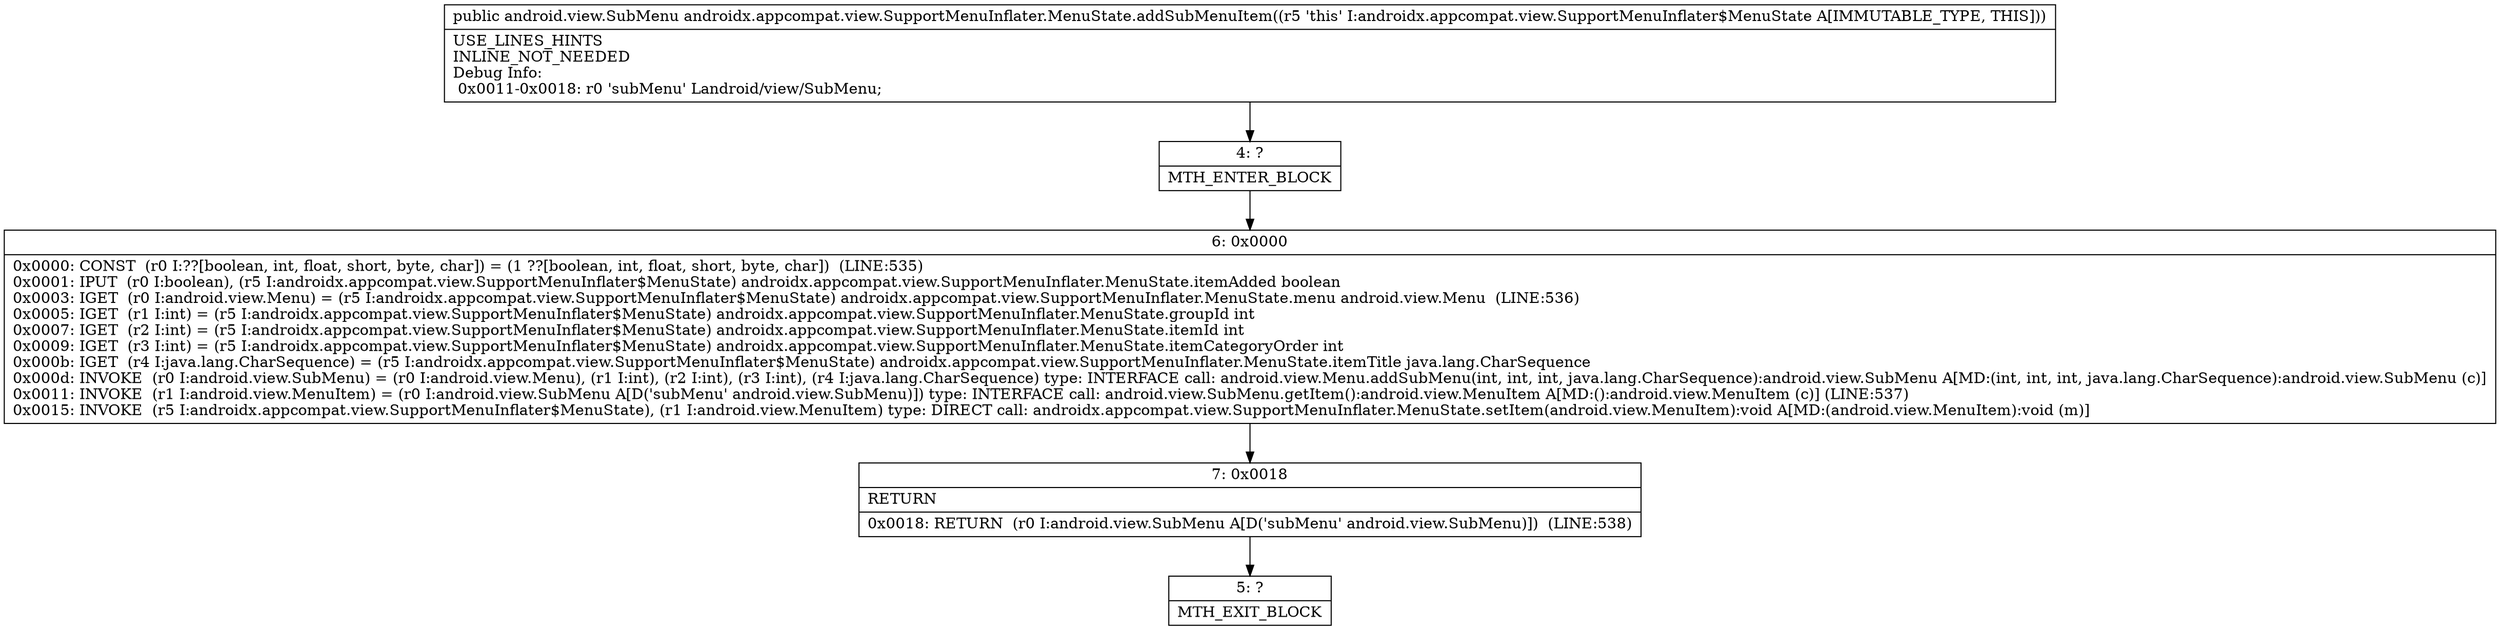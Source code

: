 digraph "CFG forandroidx.appcompat.view.SupportMenuInflater.MenuState.addSubMenuItem()Landroid\/view\/SubMenu;" {
Node_4 [shape=record,label="{4\:\ ?|MTH_ENTER_BLOCK\l}"];
Node_6 [shape=record,label="{6\:\ 0x0000|0x0000: CONST  (r0 I:??[boolean, int, float, short, byte, char]) = (1 ??[boolean, int, float, short, byte, char])  (LINE:535)\l0x0001: IPUT  (r0 I:boolean), (r5 I:androidx.appcompat.view.SupportMenuInflater$MenuState) androidx.appcompat.view.SupportMenuInflater.MenuState.itemAdded boolean \l0x0003: IGET  (r0 I:android.view.Menu) = (r5 I:androidx.appcompat.view.SupportMenuInflater$MenuState) androidx.appcompat.view.SupportMenuInflater.MenuState.menu android.view.Menu  (LINE:536)\l0x0005: IGET  (r1 I:int) = (r5 I:androidx.appcompat.view.SupportMenuInflater$MenuState) androidx.appcompat.view.SupportMenuInflater.MenuState.groupId int \l0x0007: IGET  (r2 I:int) = (r5 I:androidx.appcompat.view.SupportMenuInflater$MenuState) androidx.appcompat.view.SupportMenuInflater.MenuState.itemId int \l0x0009: IGET  (r3 I:int) = (r5 I:androidx.appcompat.view.SupportMenuInflater$MenuState) androidx.appcompat.view.SupportMenuInflater.MenuState.itemCategoryOrder int \l0x000b: IGET  (r4 I:java.lang.CharSequence) = (r5 I:androidx.appcompat.view.SupportMenuInflater$MenuState) androidx.appcompat.view.SupportMenuInflater.MenuState.itemTitle java.lang.CharSequence \l0x000d: INVOKE  (r0 I:android.view.SubMenu) = (r0 I:android.view.Menu), (r1 I:int), (r2 I:int), (r3 I:int), (r4 I:java.lang.CharSequence) type: INTERFACE call: android.view.Menu.addSubMenu(int, int, int, java.lang.CharSequence):android.view.SubMenu A[MD:(int, int, int, java.lang.CharSequence):android.view.SubMenu (c)]\l0x0011: INVOKE  (r1 I:android.view.MenuItem) = (r0 I:android.view.SubMenu A[D('subMenu' android.view.SubMenu)]) type: INTERFACE call: android.view.SubMenu.getItem():android.view.MenuItem A[MD:():android.view.MenuItem (c)] (LINE:537)\l0x0015: INVOKE  (r5 I:androidx.appcompat.view.SupportMenuInflater$MenuState), (r1 I:android.view.MenuItem) type: DIRECT call: androidx.appcompat.view.SupportMenuInflater.MenuState.setItem(android.view.MenuItem):void A[MD:(android.view.MenuItem):void (m)]\l}"];
Node_7 [shape=record,label="{7\:\ 0x0018|RETURN\l|0x0018: RETURN  (r0 I:android.view.SubMenu A[D('subMenu' android.view.SubMenu)])  (LINE:538)\l}"];
Node_5 [shape=record,label="{5\:\ ?|MTH_EXIT_BLOCK\l}"];
MethodNode[shape=record,label="{public android.view.SubMenu androidx.appcompat.view.SupportMenuInflater.MenuState.addSubMenuItem((r5 'this' I:androidx.appcompat.view.SupportMenuInflater$MenuState A[IMMUTABLE_TYPE, THIS]))  | USE_LINES_HINTS\lINLINE_NOT_NEEDED\lDebug Info:\l  0x0011\-0x0018: r0 'subMenu' Landroid\/view\/SubMenu;\l}"];
MethodNode -> Node_4;Node_4 -> Node_6;
Node_6 -> Node_7;
Node_7 -> Node_5;
}

